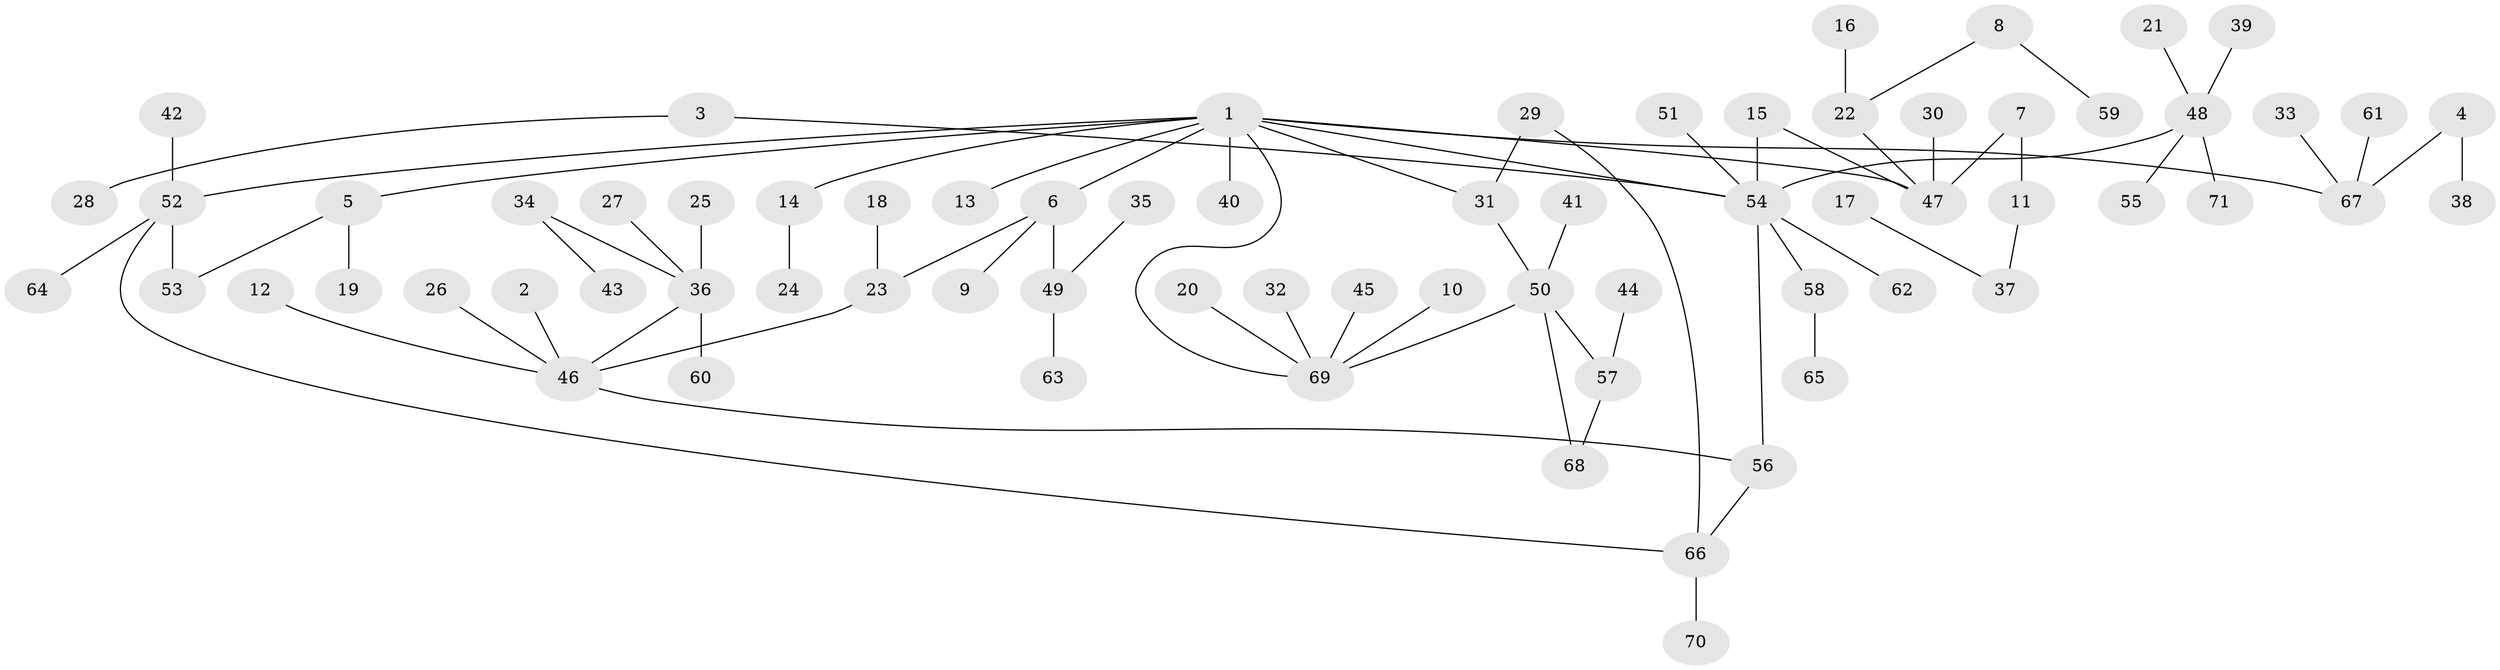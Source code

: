 // original degree distribution, {4: 0.07042253521126761, 3: 0.09859154929577464, 6: 0.028169014084507043, 5: 0.035211267605633804, 9: 0.007042253521126761, 2: 0.3380281690140845, 1: 0.4225352112676056}
// Generated by graph-tools (version 1.1) at 2025/25/03/09/25 03:25:29]
// undirected, 71 vertices, 77 edges
graph export_dot {
graph [start="1"]
  node [color=gray90,style=filled];
  1;
  2;
  3;
  4;
  5;
  6;
  7;
  8;
  9;
  10;
  11;
  12;
  13;
  14;
  15;
  16;
  17;
  18;
  19;
  20;
  21;
  22;
  23;
  24;
  25;
  26;
  27;
  28;
  29;
  30;
  31;
  32;
  33;
  34;
  35;
  36;
  37;
  38;
  39;
  40;
  41;
  42;
  43;
  44;
  45;
  46;
  47;
  48;
  49;
  50;
  51;
  52;
  53;
  54;
  55;
  56;
  57;
  58;
  59;
  60;
  61;
  62;
  63;
  64;
  65;
  66;
  67;
  68;
  69;
  70;
  71;
  1 -- 5 [weight=1.0];
  1 -- 6 [weight=1.0];
  1 -- 13 [weight=1.0];
  1 -- 14 [weight=1.0];
  1 -- 31 [weight=1.0];
  1 -- 40 [weight=1.0];
  1 -- 47 [weight=1.0];
  1 -- 52 [weight=1.0];
  1 -- 54 [weight=1.0];
  1 -- 67 [weight=1.0];
  1 -- 69 [weight=1.0];
  2 -- 46 [weight=1.0];
  3 -- 28 [weight=1.0];
  3 -- 54 [weight=1.0];
  4 -- 38 [weight=1.0];
  4 -- 67 [weight=1.0];
  5 -- 19 [weight=1.0];
  5 -- 53 [weight=1.0];
  6 -- 9 [weight=1.0];
  6 -- 23 [weight=1.0];
  6 -- 49 [weight=1.0];
  7 -- 11 [weight=1.0];
  7 -- 47 [weight=1.0];
  8 -- 22 [weight=1.0];
  8 -- 59 [weight=1.0];
  10 -- 69 [weight=1.0];
  11 -- 37 [weight=1.0];
  12 -- 46 [weight=1.0];
  14 -- 24 [weight=1.0];
  15 -- 47 [weight=1.0];
  15 -- 54 [weight=1.0];
  16 -- 22 [weight=1.0];
  17 -- 37 [weight=1.0];
  18 -- 23 [weight=1.0];
  20 -- 69 [weight=1.0];
  21 -- 48 [weight=1.0];
  22 -- 47 [weight=1.0];
  23 -- 46 [weight=1.0];
  25 -- 36 [weight=1.0];
  26 -- 46 [weight=1.0];
  27 -- 36 [weight=1.0];
  29 -- 31 [weight=1.0];
  29 -- 66 [weight=1.0];
  30 -- 47 [weight=1.0];
  31 -- 50 [weight=1.0];
  32 -- 69 [weight=1.0];
  33 -- 67 [weight=1.0];
  34 -- 36 [weight=1.0];
  34 -- 43 [weight=1.0];
  35 -- 49 [weight=1.0];
  36 -- 46 [weight=1.0];
  36 -- 60 [weight=1.0];
  39 -- 48 [weight=1.0];
  41 -- 50 [weight=1.0];
  42 -- 52 [weight=1.0];
  44 -- 57 [weight=1.0];
  45 -- 69 [weight=1.0];
  46 -- 56 [weight=1.0];
  48 -- 54 [weight=1.0];
  48 -- 55 [weight=1.0];
  48 -- 71 [weight=1.0];
  49 -- 63 [weight=1.0];
  50 -- 57 [weight=1.0];
  50 -- 68 [weight=1.0];
  50 -- 69 [weight=1.0];
  51 -- 54 [weight=1.0];
  52 -- 53 [weight=1.0];
  52 -- 64 [weight=1.0];
  52 -- 66 [weight=1.0];
  54 -- 56 [weight=1.0];
  54 -- 58 [weight=1.0];
  54 -- 62 [weight=1.0];
  56 -- 66 [weight=1.0];
  57 -- 68 [weight=1.0];
  58 -- 65 [weight=1.0];
  61 -- 67 [weight=1.0];
  66 -- 70 [weight=1.0];
}
